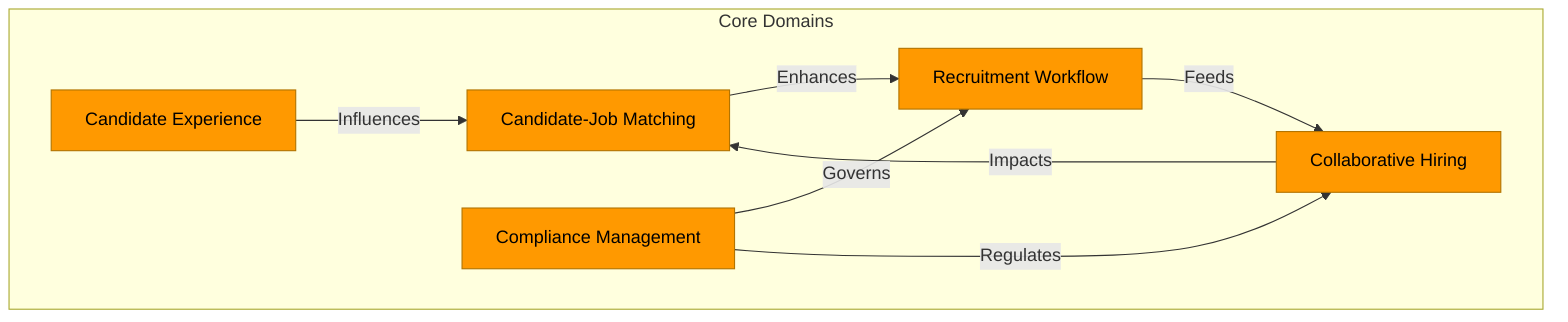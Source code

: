 graph TD
    subgraph Core Domains
        CD1[Candidate-Job Matching] --> |Enhances| CD2[Recruitment Workflow]
        CD2 --> |Feeds| CD3[Collaborative Hiring]
        CD3 --> |Impacts| CD1
        CD4[Compliance Management] --> |Governs| CD2
        CD4 --> |Regulates| CD3
        CD5[Candidate Experience] --> |Influences| CD1
    end
    
    style CD1 fill:#ff9900,stroke:#b37400,color:#000000
    style CD2 fill:#ff9900,stroke:#b37400,color:#000000
    style CD3 fill:#ff9900,stroke:#b37400,color:#000000
    style CD4 fill:#ff9900,stroke:#b37400,color:#000000
    style CD5 fill:#ff9900,stroke:#b37400,color:#000000